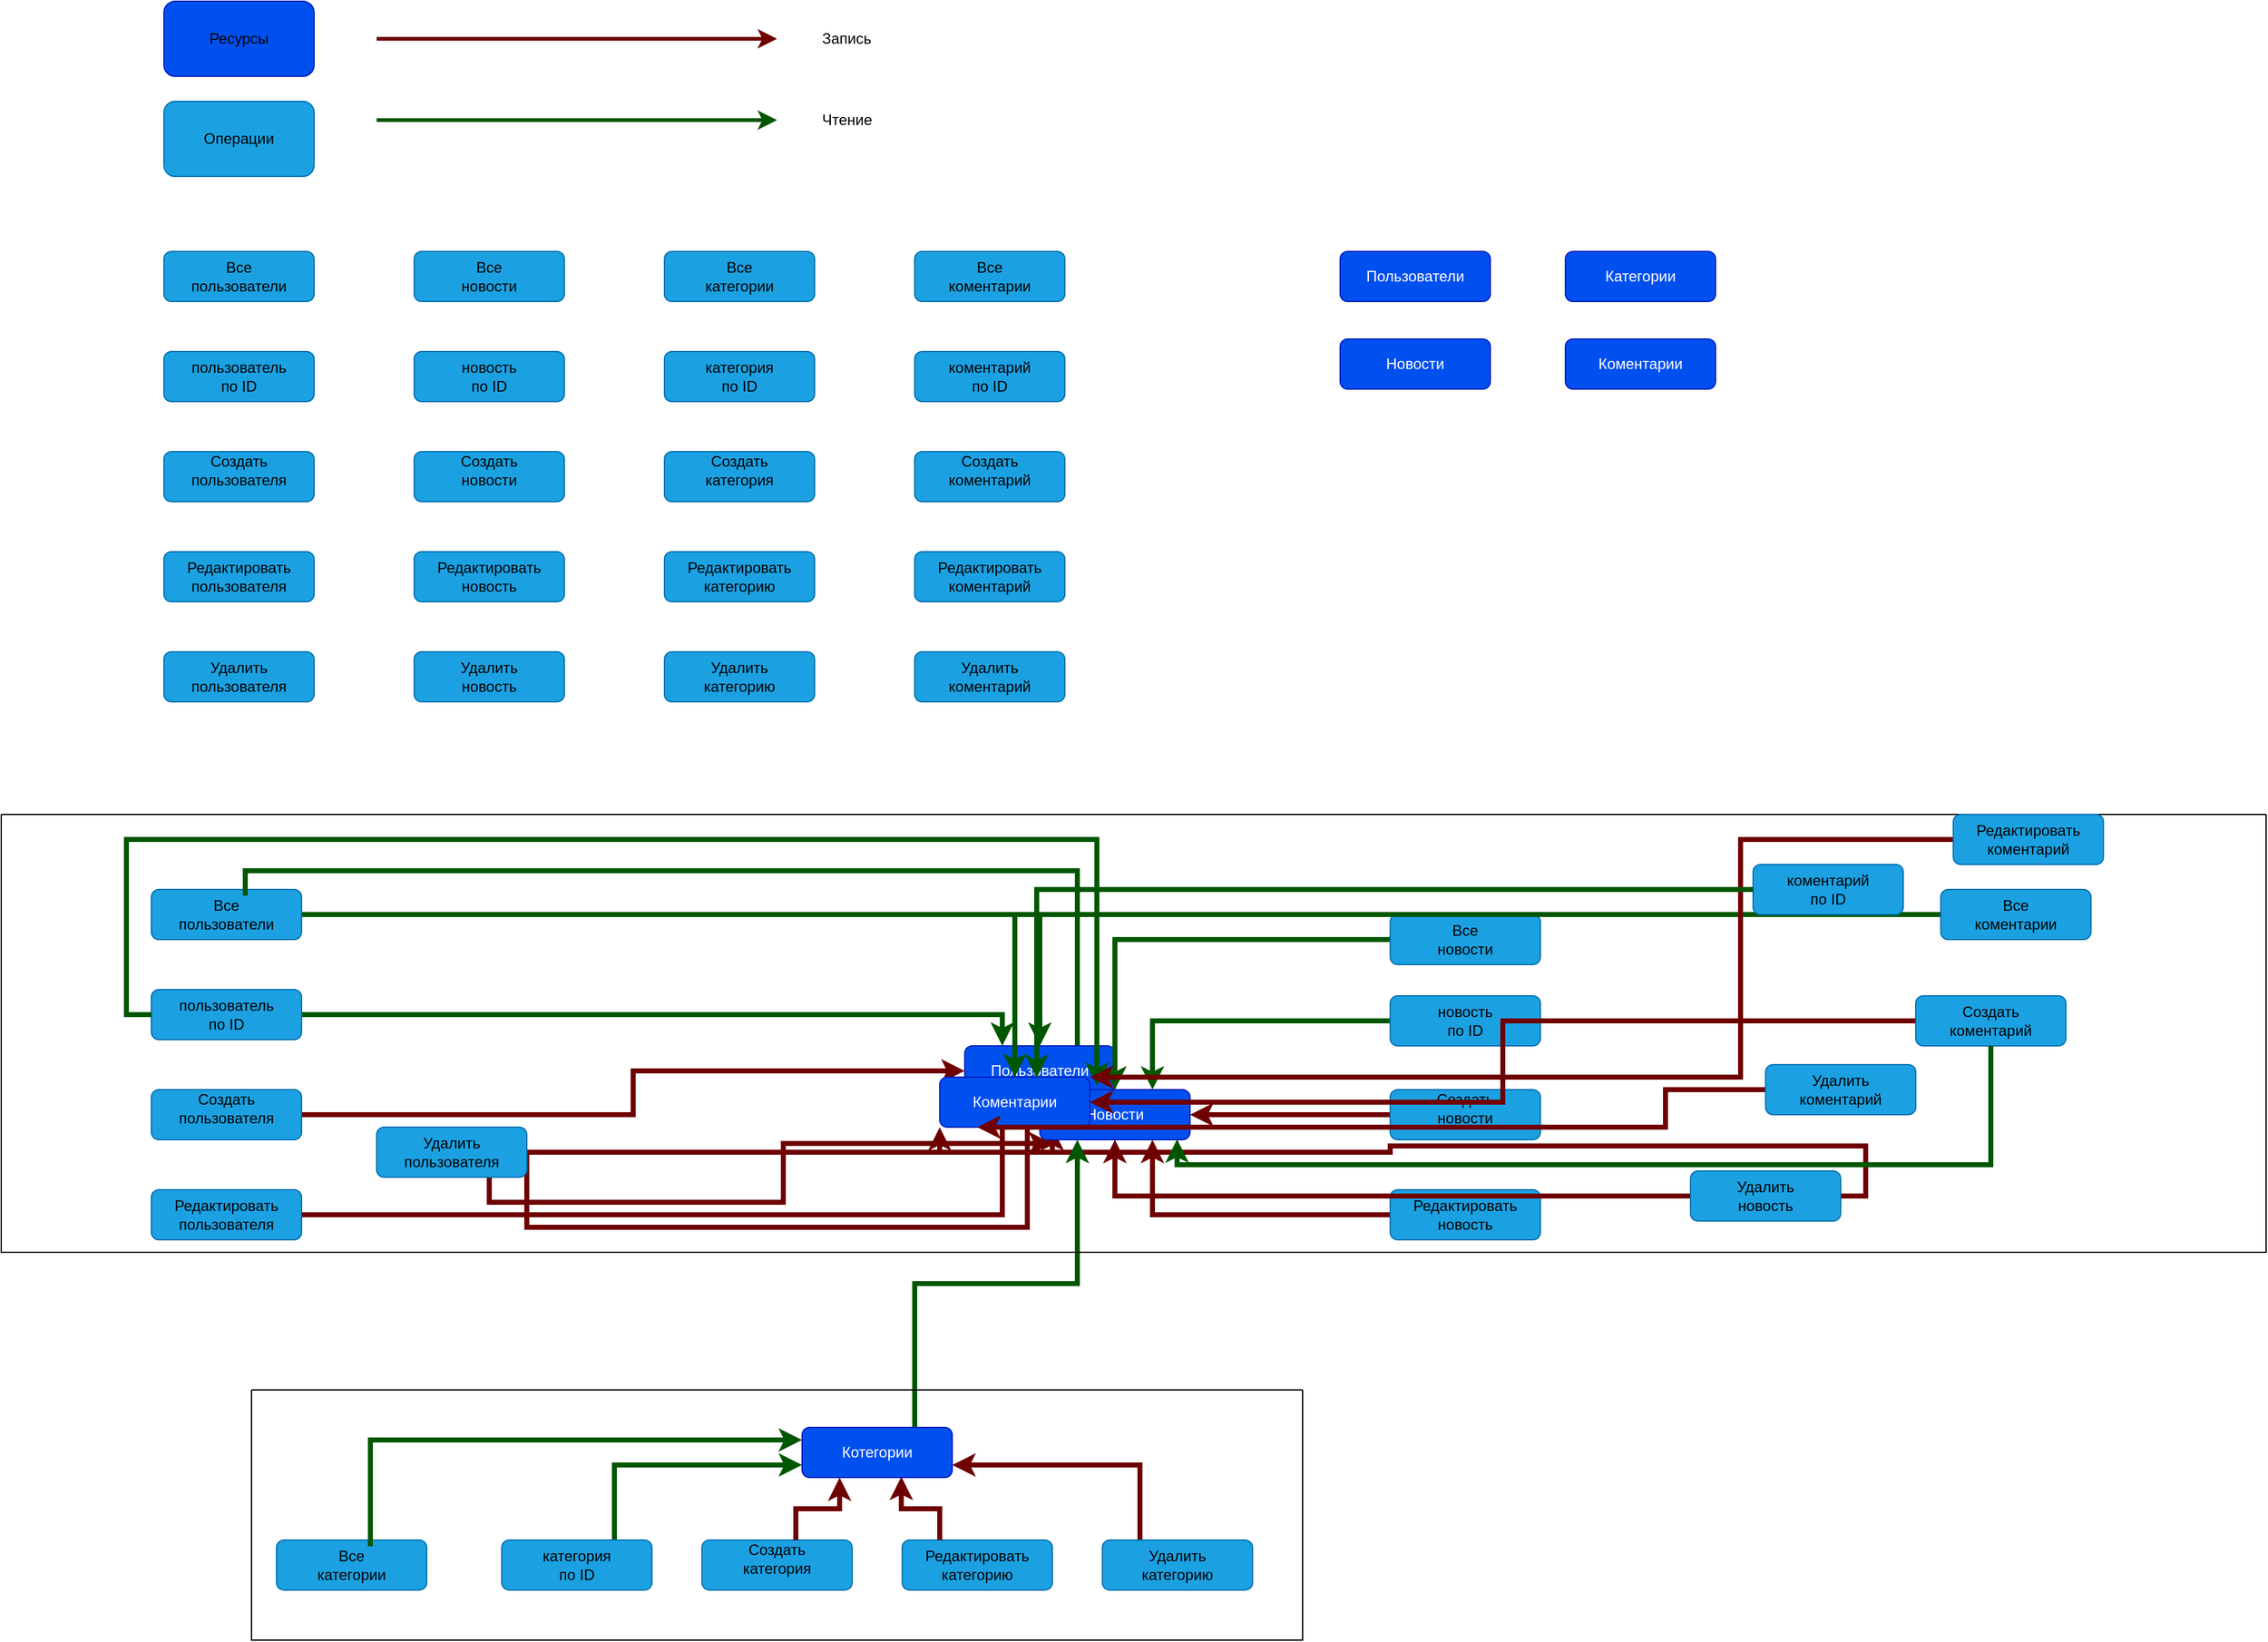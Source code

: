 <mxfile version="22.0.0" type="device">
  <diagram name="Страница — 1" id="uPNrMVqPlnHhjdriGqgw">
    <mxGraphModel dx="2072" dy="1212" grid="1" gridSize="10" guides="1" tooltips="1" connect="1" arrows="1" fold="1" page="1" pageScale="1" pageWidth="3300" pageHeight="4681" math="0" shadow="0">
      <root>
        <mxCell id="0" />
        <mxCell id="1" parent="0" />
        <mxCell id="NSDZ5MAMviO7lkKF7wg9-1" value="" style="rounded=1;whiteSpace=wrap;html=1;fillColor=#1ba1e2;fontColor=#ffffff;strokeColor=#006EAF;" vertex="1" parent="1">
          <mxGeometry x="170" y="90" width="120" height="60" as="geometry" />
        </mxCell>
        <mxCell id="NSDZ5MAMviO7lkKF7wg9-2" value="Операции" style="text;html=1;strokeColor=none;fillColor=none;align=center;verticalAlign=middle;whiteSpace=wrap;rounded=0;" vertex="1" parent="1">
          <mxGeometry x="200" y="105" width="60" height="30" as="geometry" />
        </mxCell>
        <mxCell id="NSDZ5MAMviO7lkKF7wg9-3" value="" style="rounded=1;whiteSpace=wrap;html=1;fillColor=#1ba1e2;fontColor=#ffffff;strokeColor=#006EAF;" vertex="1" parent="1">
          <mxGeometry x="170" y="210" width="120" height="40" as="geometry" />
        </mxCell>
        <mxCell id="NSDZ5MAMviO7lkKF7wg9-4" value="Все пользователи" style="text;html=1;strokeColor=none;fillColor=none;align=center;verticalAlign=middle;whiteSpace=wrap;rounded=0;" vertex="1" parent="1">
          <mxGeometry x="200" y="215" width="60" height="30" as="geometry" />
        </mxCell>
        <mxCell id="NSDZ5MAMviO7lkKF7wg9-5" value="" style="rounded=1;whiteSpace=wrap;html=1;fillColor=#1ba1e2;fontColor=#ffffff;strokeColor=#006EAF;" vertex="1" parent="1">
          <mxGeometry x="170" y="290" width="120" height="40" as="geometry" />
        </mxCell>
        <mxCell id="NSDZ5MAMviO7lkKF7wg9-6" value="пользователь по ID" style="text;html=1;strokeColor=none;fillColor=none;align=center;verticalAlign=middle;whiteSpace=wrap;rounded=0;" vertex="1" parent="1">
          <mxGeometry x="200" y="295" width="60" height="30" as="geometry" />
        </mxCell>
        <mxCell id="NSDZ5MAMviO7lkKF7wg9-7" value="" style="rounded=1;whiteSpace=wrap;html=1;fillColor=#1ba1e2;fontColor=#ffffff;strokeColor=#006EAF;" vertex="1" parent="1">
          <mxGeometry x="170" y="370" width="120" height="40" as="geometry" />
        </mxCell>
        <mxCell id="NSDZ5MAMviO7lkKF7wg9-8" value="Создать пользователя" style="text;html=1;strokeColor=none;fillColor=none;align=center;verticalAlign=middle;whiteSpace=wrap;rounded=0;" vertex="1" parent="1">
          <mxGeometry x="200" y="370" width="60" height="30" as="geometry" />
        </mxCell>
        <mxCell id="NSDZ5MAMviO7lkKF7wg9-9" value="" style="rounded=1;whiteSpace=wrap;html=1;fillColor=#1ba1e2;fontColor=#ffffff;strokeColor=#006EAF;" vertex="1" parent="1">
          <mxGeometry x="170" y="450" width="120" height="40" as="geometry" />
        </mxCell>
        <mxCell id="NSDZ5MAMviO7lkKF7wg9-10" value="Редактировать пользователя" style="text;html=1;strokeColor=none;fillColor=none;align=center;verticalAlign=middle;whiteSpace=wrap;rounded=0;" vertex="1" parent="1">
          <mxGeometry x="200" y="455" width="60" height="30" as="geometry" />
        </mxCell>
        <mxCell id="NSDZ5MAMviO7lkKF7wg9-11" value="" style="rounded=1;whiteSpace=wrap;html=1;fillColor=#1ba1e2;fontColor=#ffffff;strokeColor=#006EAF;" vertex="1" parent="1">
          <mxGeometry x="170" y="530" width="120" height="40" as="geometry" />
        </mxCell>
        <mxCell id="NSDZ5MAMviO7lkKF7wg9-12" value="Удалить пользователя" style="text;html=1;strokeColor=none;fillColor=none;align=center;verticalAlign=middle;whiteSpace=wrap;rounded=0;" vertex="1" parent="1">
          <mxGeometry x="200" y="535" width="60" height="30" as="geometry" />
        </mxCell>
        <mxCell id="NSDZ5MAMviO7lkKF7wg9-13" value="" style="rounded=1;whiteSpace=wrap;html=1;fillColor=#1ba1e2;fontColor=#ffffff;strokeColor=#006EAF;" vertex="1" parent="1">
          <mxGeometry x="370" y="210" width="120" height="40" as="geometry" />
        </mxCell>
        <mxCell id="NSDZ5MAMviO7lkKF7wg9-14" value="Все новости" style="text;html=1;strokeColor=none;fillColor=none;align=center;verticalAlign=middle;whiteSpace=wrap;rounded=0;" vertex="1" parent="1">
          <mxGeometry x="400" y="215" width="60" height="30" as="geometry" />
        </mxCell>
        <mxCell id="NSDZ5MAMviO7lkKF7wg9-15" value="" style="rounded=1;whiteSpace=wrap;html=1;fillColor=#1ba1e2;fontColor=#ffffff;strokeColor=#006EAF;" vertex="1" parent="1">
          <mxGeometry x="370" y="290" width="120" height="40" as="geometry" />
        </mxCell>
        <mxCell id="NSDZ5MAMviO7lkKF7wg9-16" value="новость по ID" style="text;html=1;strokeColor=none;fillColor=none;align=center;verticalAlign=middle;whiteSpace=wrap;rounded=0;" vertex="1" parent="1">
          <mxGeometry x="400" y="295" width="60" height="30" as="geometry" />
        </mxCell>
        <mxCell id="NSDZ5MAMviO7lkKF7wg9-17" value="" style="rounded=1;whiteSpace=wrap;html=1;fillColor=#1ba1e2;fontColor=#ffffff;strokeColor=#006EAF;" vertex="1" parent="1">
          <mxGeometry x="370" y="370" width="120" height="40" as="geometry" />
        </mxCell>
        <mxCell id="NSDZ5MAMviO7lkKF7wg9-18" value="Создать новости" style="text;html=1;strokeColor=none;fillColor=none;align=center;verticalAlign=middle;whiteSpace=wrap;rounded=0;" vertex="1" parent="1">
          <mxGeometry x="400" y="370" width="60" height="30" as="geometry" />
        </mxCell>
        <mxCell id="NSDZ5MAMviO7lkKF7wg9-19" value="" style="rounded=1;whiteSpace=wrap;html=1;fillColor=#1ba1e2;fontColor=#ffffff;strokeColor=#006EAF;" vertex="1" parent="1">
          <mxGeometry x="370" y="450" width="120" height="40" as="geometry" />
        </mxCell>
        <mxCell id="NSDZ5MAMviO7lkKF7wg9-20" value="Редактировать новость" style="text;html=1;strokeColor=none;fillColor=none;align=center;verticalAlign=middle;whiteSpace=wrap;rounded=0;" vertex="1" parent="1">
          <mxGeometry x="400" y="455" width="60" height="30" as="geometry" />
        </mxCell>
        <mxCell id="NSDZ5MAMviO7lkKF7wg9-21" value="" style="rounded=1;whiteSpace=wrap;html=1;fillColor=#1ba1e2;fontColor=#ffffff;strokeColor=#006EAF;" vertex="1" parent="1">
          <mxGeometry x="370" y="530" width="120" height="40" as="geometry" />
        </mxCell>
        <mxCell id="NSDZ5MAMviO7lkKF7wg9-22" value="Удалить новость" style="text;html=1;strokeColor=none;fillColor=none;align=center;verticalAlign=middle;whiteSpace=wrap;rounded=0;" vertex="1" parent="1">
          <mxGeometry x="400" y="535" width="60" height="30" as="geometry" />
        </mxCell>
        <mxCell id="NSDZ5MAMviO7lkKF7wg9-23" value="" style="rounded=1;whiteSpace=wrap;html=1;fillColor=#1ba1e2;fontColor=#ffffff;strokeColor=#006EAF;" vertex="1" parent="1">
          <mxGeometry x="570" y="210" width="120" height="40" as="geometry" />
        </mxCell>
        <mxCell id="NSDZ5MAMviO7lkKF7wg9-24" value="Все категории" style="text;html=1;strokeColor=none;fillColor=none;align=center;verticalAlign=middle;whiteSpace=wrap;rounded=0;" vertex="1" parent="1">
          <mxGeometry x="600" y="215" width="60" height="30" as="geometry" />
        </mxCell>
        <mxCell id="NSDZ5MAMviO7lkKF7wg9-25" value="" style="rounded=1;whiteSpace=wrap;html=1;fillColor=#1ba1e2;fontColor=#ffffff;strokeColor=#006EAF;" vertex="1" parent="1">
          <mxGeometry x="570" y="290" width="120" height="40" as="geometry" />
        </mxCell>
        <mxCell id="NSDZ5MAMviO7lkKF7wg9-26" value="категория по ID" style="text;html=1;strokeColor=none;fillColor=none;align=center;verticalAlign=middle;whiteSpace=wrap;rounded=0;" vertex="1" parent="1">
          <mxGeometry x="600" y="295" width="60" height="30" as="geometry" />
        </mxCell>
        <mxCell id="NSDZ5MAMviO7lkKF7wg9-27" value="" style="rounded=1;whiteSpace=wrap;html=1;fillColor=#1ba1e2;fontColor=#ffffff;strokeColor=#006EAF;" vertex="1" parent="1">
          <mxGeometry x="570" y="370" width="120" height="40" as="geometry" />
        </mxCell>
        <mxCell id="NSDZ5MAMviO7lkKF7wg9-28" value="Создать категория" style="text;html=1;strokeColor=none;fillColor=none;align=center;verticalAlign=middle;whiteSpace=wrap;rounded=0;" vertex="1" parent="1">
          <mxGeometry x="600" y="370" width="60" height="30" as="geometry" />
        </mxCell>
        <mxCell id="NSDZ5MAMviO7lkKF7wg9-29" value="" style="rounded=1;whiteSpace=wrap;html=1;fillColor=#1ba1e2;fontColor=#ffffff;strokeColor=#006EAF;" vertex="1" parent="1">
          <mxGeometry x="570" y="450" width="120" height="40" as="geometry" />
        </mxCell>
        <mxCell id="NSDZ5MAMviO7lkKF7wg9-30" value="Редактировать категорию" style="text;html=1;strokeColor=none;fillColor=none;align=center;verticalAlign=middle;whiteSpace=wrap;rounded=0;" vertex="1" parent="1">
          <mxGeometry x="600" y="455" width="60" height="30" as="geometry" />
        </mxCell>
        <mxCell id="NSDZ5MAMviO7lkKF7wg9-31" value="" style="rounded=1;whiteSpace=wrap;html=1;fillColor=#1ba1e2;fontColor=#ffffff;strokeColor=#006EAF;" vertex="1" parent="1">
          <mxGeometry x="570" y="530" width="120" height="40" as="geometry" />
        </mxCell>
        <mxCell id="NSDZ5MAMviO7lkKF7wg9-32" value="Удалить категорию" style="text;html=1;strokeColor=none;fillColor=none;align=center;verticalAlign=middle;whiteSpace=wrap;rounded=0;" vertex="1" parent="1">
          <mxGeometry x="600" y="535" width="60" height="30" as="geometry" />
        </mxCell>
        <mxCell id="NSDZ5MAMviO7lkKF7wg9-33" value="" style="rounded=1;whiteSpace=wrap;html=1;fillColor=#1ba1e2;fontColor=#ffffff;strokeColor=#006EAF;" vertex="1" parent="1">
          <mxGeometry x="770" y="210" width="120" height="40" as="geometry" />
        </mxCell>
        <mxCell id="NSDZ5MAMviO7lkKF7wg9-34" value="Все коментарии" style="text;html=1;strokeColor=none;fillColor=none;align=center;verticalAlign=middle;whiteSpace=wrap;rounded=0;" vertex="1" parent="1">
          <mxGeometry x="800" y="215" width="60" height="30" as="geometry" />
        </mxCell>
        <mxCell id="NSDZ5MAMviO7lkKF7wg9-35" value="" style="rounded=1;whiteSpace=wrap;html=1;fillColor=#1ba1e2;fontColor=#ffffff;strokeColor=#006EAF;" vertex="1" parent="1">
          <mxGeometry x="770" y="290" width="120" height="40" as="geometry" />
        </mxCell>
        <mxCell id="NSDZ5MAMviO7lkKF7wg9-36" value="коментарий по ID" style="text;html=1;strokeColor=none;fillColor=none;align=center;verticalAlign=middle;whiteSpace=wrap;rounded=0;" vertex="1" parent="1">
          <mxGeometry x="800" y="295" width="60" height="30" as="geometry" />
        </mxCell>
        <mxCell id="NSDZ5MAMviO7lkKF7wg9-37" value="" style="rounded=1;whiteSpace=wrap;html=1;fillColor=#1ba1e2;fontColor=#ffffff;strokeColor=#006EAF;" vertex="1" parent="1">
          <mxGeometry x="770" y="370" width="120" height="40" as="geometry" />
        </mxCell>
        <mxCell id="NSDZ5MAMviO7lkKF7wg9-38" value="Создать коментарий" style="text;html=1;strokeColor=none;fillColor=none;align=center;verticalAlign=middle;whiteSpace=wrap;rounded=0;" vertex="1" parent="1">
          <mxGeometry x="800" y="370" width="60" height="30" as="geometry" />
        </mxCell>
        <mxCell id="NSDZ5MAMviO7lkKF7wg9-39" value="" style="rounded=1;whiteSpace=wrap;html=1;fillColor=#1ba1e2;fontColor=#ffffff;strokeColor=#006EAF;" vertex="1" parent="1">
          <mxGeometry x="770" y="450" width="120" height="40" as="geometry" />
        </mxCell>
        <mxCell id="NSDZ5MAMviO7lkKF7wg9-40" value="Редактировать коментарий" style="text;html=1;strokeColor=none;fillColor=none;align=center;verticalAlign=middle;whiteSpace=wrap;rounded=0;" vertex="1" parent="1">
          <mxGeometry x="800" y="455" width="60" height="30" as="geometry" />
        </mxCell>
        <mxCell id="NSDZ5MAMviO7lkKF7wg9-41" value="" style="rounded=1;whiteSpace=wrap;html=1;fillColor=#1ba1e2;fontColor=#ffffff;strokeColor=#006EAF;" vertex="1" parent="1">
          <mxGeometry x="770" y="530" width="120" height="40" as="geometry" />
        </mxCell>
        <mxCell id="NSDZ5MAMviO7lkKF7wg9-42" value="Удалить коментарий" style="text;html=1;strokeColor=none;fillColor=none;align=center;verticalAlign=middle;whiteSpace=wrap;rounded=0;" vertex="1" parent="1">
          <mxGeometry x="800" y="535" width="60" height="30" as="geometry" />
        </mxCell>
        <mxCell id="NSDZ5MAMviO7lkKF7wg9-43" value="" style="rounded=1;whiteSpace=wrap;html=1;fillColor=#0050ef;fontColor=#ffffff;strokeColor=#001DBC;" vertex="1" parent="1">
          <mxGeometry x="170" y="10" width="120" height="60" as="geometry" />
        </mxCell>
        <mxCell id="NSDZ5MAMviO7lkKF7wg9-44" value="Ресурсы" style="text;html=1;strokeColor=none;fillColor=none;align=center;verticalAlign=middle;whiteSpace=wrap;rounded=0;" vertex="1" parent="1">
          <mxGeometry x="200" y="25" width="60" height="30" as="geometry" />
        </mxCell>
        <mxCell id="NSDZ5MAMviO7lkKF7wg9-45" value="" style="endArrow=classic;html=1;rounded=0;fillColor=#a20025;strokeColor=#6F0000;strokeWidth=3;" edge="1" parent="1">
          <mxGeometry width="50" height="50" relative="1" as="geometry">
            <mxPoint x="340" y="40" as="sourcePoint" />
            <mxPoint x="660" y="40" as="targetPoint" />
          </mxGeometry>
        </mxCell>
        <mxCell id="NSDZ5MAMviO7lkKF7wg9-46" value="" style="endArrow=classic;html=1;rounded=0;fillColor=#008a00;strokeColor=#005700;strokeWidth=3;" edge="1" parent="1">
          <mxGeometry width="50" height="50" relative="1" as="geometry">
            <mxPoint x="340" y="105" as="sourcePoint" />
            <mxPoint x="660" y="105" as="targetPoint" />
          </mxGeometry>
        </mxCell>
        <mxCell id="NSDZ5MAMviO7lkKF7wg9-47" value="Запись" style="text;strokeColor=none;fillColor=none;align=left;verticalAlign=middle;spacingLeft=4;spacingRight=4;overflow=hidden;points=[[0,0.5],[1,0.5]];portConstraint=eastwest;rotatable=0;whiteSpace=wrap;html=1;" vertex="1" parent="1">
          <mxGeometry x="690" y="25" width="80" height="30" as="geometry" />
        </mxCell>
        <mxCell id="NSDZ5MAMviO7lkKF7wg9-48" value="Чтение" style="text;strokeColor=none;fillColor=none;align=left;verticalAlign=middle;spacingLeft=4;spacingRight=4;overflow=hidden;points=[[0,0.5],[1,0.5]];portConstraint=eastwest;rotatable=0;whiteSpace=wrap;html=1;" vertex="1" parent="1">
          <mxGeometry x="690" y="90" width="80" height="30" as="geometry" />
        </mxCell>
        <mxCell id="NSDZ5MAMviO7lkKF7wg9-70" style="edgeStyle=orthogonalEdgeStyle;rounded=0;orthogonalLoop=1;jettySize=auto;html=1;exitX=1;exitY=0.5;exitDx=0;exitDy=0;entryX=0.5;entryY=0;entryDx=0;entryDy=0;fillColor=#008a00;strokeColor=#005700;strokeWidth=4;" edge="1" parent="1" source="NSDZ5MAMviO7lkKF7wg9-49" target="NSDZ5MAMviO7lkKF7wg9-68">
          <mxGeometry relative="1" as="geometry" />
        </mxCell>
        <mxCell id="NSDZ5MAMviO7lkKF7wg9-49" value="" style="rounded=1;whiteSpace=wrap;html=1;fillColor=#1ba1e2;fontColor=#ffffff;strokeColor=#006EAF;" vertex="1" parent="1">
          <mxGeometry x="160" y="720" width="120" height="40" as="geometry" />
        </mxCell>
        <mxCell id="NSDZ5MAMviO7lkKF7wg9-94" style="edgeStyle=orthogonalEdgeStyle;rounded=0;orthogonalLoop=1;jettySize=auto;html=1;exitX=0.75;exitY=0;exitDx=0;exitDy=0;entryX=0.25;entryY=0;entryDx=0;entryDy=0;fillColor=#008a00;strokeColor=#005700;strokeWidth=4;" edge="1" parent="1" source="NSDZ5MAMviO7lkKF7wg9-50" target="NSDZ5MAMviO7lkKF7wg9-85">
          <mxGeometry relative="1" as="geometry" />
        </mxCell>
        <mxCell id="NSDZ5MAMviO7lkKF7wg9-50" value="Все пользователи" style="text;html=1;strokeColor=none;fillColor=none;align=center;verticalAlign=middle;whiteSpace=wrap;rounded=0;" vertex="1" parent="1">
          <mxGeometry x="190" y="725" width="60" height="30" as="geometry" />
        </mxCell>
        <mxCell id="NSDZ5MAMviO7lkKF7wg9-71" style="edgeStyle=orthogonalEdgeStyle;rounded=0;orthogonalLoop=1;jettySize=auto;html=1;exitX=1;exitY=0.5;exitDx=0;exitDy=0;entryX=0.25;entryY=0;entryDx=0;entryDy=0;fillColor=#008a00;strokeColor=#005700;strokeWidth=4;" edge="1" parent="1" source="NSDZ5MAMviO7lkKF7wg9-51" target="NSDZ5MAMviO7lkKF7wg9-68">
          <mxGeometry relative="1" as="geometry" />
        </mxCell>
        <mxCell id="NSDZ5MAMviO7lkKF7wg9-51" value="" style="rounded=1;whiteSpace=wrap;html=1;fillColor=#1ba1e2;fontColor=#ffffff;strokeColor=#006EAF;" vertex="1" parent="1">
          <mxGeometry x="160" y="800" width="120" height="40" as="geometry" />
        </mxCell>
        <mxCell id="NSDZ5MAMviO7lkKF7wg9-52" value="пользователь по ID" style="text;html=1;strokeColor=none;fillColor=none;align=center;verticalAlign=middle;whiteSpace=wrap;rounded=0;" vertex="1" parent="1">
          <mxGeometry x="190" y="805" width="60" height="30" as="geometry" />
        </mxCell>
        <mxCell id="NSDZ5MAMviO7lkKF7wg9-72" style="edgeStyle=orthogonalEdgeStyle;rounded=0;orthogonalLoop=1;jettySize=auto;html=1;exitX=1;exitY=0.5;exitDx=0;exitDy=0;entryX=0;entryY=0.5;entryDx=0;entryDy=0;fillColor=#a20025;strokeColor=#6F0000;strokeWidth=4;" edge="1" parent="1" source="NSDZ5MAMviO7lkKF7wg9-53" target="NSDZ5MAMviO7lkKF7wg9-68">
          <mxGeometry relative="1" as="geometry" />
        </mxCell>
        <mxCell id="NSDZ5MAMviO7lkKF7wg9-53" value="" style="rounded=1;whiteSpace=wrap;html=1;fillColor=#1ba1e2;fontColor=#ffffff;strokeColor=#006EAF;" vertex="1" parent="1">
          <mxGeometry x="160" y="880" width="120" height="40" as="geometry" />
        </mxCell>
        <mxCell id="NSDZ5MAMviO7lkKF7wg9-54" value="Создать пользователя" style="text;html=1;strokeColor=none;fillColor=none;align=center;verticalAlign=middle;whiteSpace=wrap;rounded=0;" vertex="1" parent="1">
          <mxGeometry x="190" y="880" width="60" height="30" as="geometry" />
        </mxCell>
        <mxCell id="NSDZ5MAMviO7lkKF7wg9-73" style="edgeStyle=orthogonalEdgeStyle;rounded=0;orthogonalLoop=1;jettySize=auto;html=1;exitX=1;exitY=0.5;exitDx=0;exitDy=0;entryX=0.25;entryY=1;entryDx=0;entryDy=0;fillColor=#a20025;strokeColor=#6F0000;strokeWidth=4;" edge="1" parent="1" source="NSDZ5MAMviO7lkKF7wg9-55" target="NSDZ5MAMviO7lkKF7wg9-68">
          <mxGeometry relative="1" as="geometry" />
        </mxCell>
        <mxCell id="NSDZ5MAMviO7lkKF7wg9-55" value="" style="rounded=1;whiteSpace=wrap;html=1;fillColor=#1ba1e2;fontColor=#ffffff;strokeColor=#006EAF;" vertex="1" parent="1">
          <mxGeometry x="160" y="960" width="120" height="40" as="geometry" />
        </mxCell>
        <mxCell id="NSDZ5MAMviO7lkKF7wg9-56" value="Редактировать пользователя" style="text;html=1;strokeColor=none;fillColor=none;align=center;verticalAlign=middle;whiteSpace=wrap;rounded=0;" vertex="1" parent="1">
          <mxGeometry x="190" y="965" width="60" height="30" as="geometry" />
        </mxCell>
        <mxCell id="NSDZ5MAMviO7lkKF7wg9-95" style="edgeStyle=orthogonalEdgeStyle;rounded=0;orthogonalLoop=1;jettySize=auto;html=1;exitX=0.75;exitY=1;exitDx=0;exitDy=0;entryX=0.082;entryY=1.075;entryDx=0;entryDy=0;fillColor=#a20025;strokeColor=#6F0000;strokeWidth=4;entryPerimeter=0;" edge="1" parent="1" source="NSDZ5MAMviO7lkKF7wg9-57" target="NSDZ5MAMviO7lkKF7wg9-85">
          <mxGeometry relative="1" as="geometry" />
        </mxCell>
        <mxCell id="NSDZ5MAMviO7lkKF7wg9-132" style="edgeStyle=orthogonalEdgeStyle;rounded=0;orthogonalLoop=1;jettySize=auto;html=1;exitX=0.25;exitY=1;exitDx=0;exitDy=0;entryX=0.75;entryY=1;entryDx=0;entryDy=0;fillColor=#a20025;strokeColor=#6F0000;strokeWidth=4;" edge="1" parent="1" source="NSDZ5MAMviO7lkKF7wg9-58" target="NSDZ5MAMviO7lkKF7wg9-114">
          <mxGeometry relative="1" as="geometry">
            <Array as="points">
              <mxPoint x="385" y="930" />
              <mxPoint x="880" y="930" />
            </Array>
          </mxGeometry>
        </mxCell>
        <mxCell id="NSDZ5MAMviO7lkKF7wg9-59" value="" style="rounded=1;whiteSpace=wrap;html=1;fillColor=#0050ef;fontColor=#ffffff;strokeColor=#001DBC;" vertex="1" parent="1">
          <mxGeometry x="1110" y="210" width="120" height="40" as="geometry" />
        </mxCell>
        <mxCell id="NSDZ5MAMviO7lkKF7wg9-60" value="Пользователи" style="text;html=1;strokeColor=none;fillColor=#0050ef;align=center;verticalAlign=middle;whiteSpace=wrap;rounded=0;fontColor=#ffffff;" vertex="1" parent="1">
          <mxGeometry x="1140" y="215" width="60" height="30" as="geometry" />
        </mxCell>
        <mxCell id="NSDZ5MAMviO7lkKF7wg9-61" value="" style="rounded=1;whiteSpace=wrap;html=1;fillColor=#0050ef;fontColor=#ffffff;strokeColor=#001DBC;" vertex="1" parent="1">
          <mxGeometry x="1110" y="280" width="120" height="40" as="geometry" />
        </mxCell>
        <mxCell id="NSDZ5MAMviO7lkKF7wg9-62" value="Новости" style="text;html=1;strokeColor=none;fillColor=#0050ef;align=center;verticalAlign=middle;whiteSpace=wrap;rounded=0;fontColor=#ffffff;" vertex="1" parent="1">
          <mxGeometry x="1140" y="285" width="60" height="30" as="geometry" />
        </mxCell>
        <mxCell id="NSDZ5MAMviO7lkKF7wg9-63" value="" style="rounded=1;whiteSpace=wrap;html=1;fillColor=#0050ef;fontColor=#ffffff;strokeColor=#001DBC;" vertex="1" parent="1">
          <mxGeometry x="1290" y="210" width="120" height="40" as="geometry" />
        </mxCell>
        <mxCell id="NSDZ5MAMviO7lkKF7wg9-64" value="Категории" style="text;html=1;strokeColor=none;fillColor=#0050ef;align=center;verticalAlign=middle;whiteSpace=wrap;rounded=0;fontColor=#ffffff;" vertex="1" parent="1">
          <mxGeometry x="1320" y="215" width="60" height="30" as="geometry" />
        </mxCell>
        <mxCell id="NSDZ5MAMviO7lkKF7wg9-65" value="" style="rounded=1;whiteSpace=wrap;html=1;fillColor=#0050ef;fontColor=#ffffff;strokeColor=#001DBC;" vertex="1" parent="1">
          <mxGeometry x="1290" y="280" width="120" height="40" as="geometry" />
        </mxCell>
        <mxCell id="NSDZ5MAMviO7lkKF7wg9-66" value="Коментарии" style="text;html=1;strokeColor=none;fillColor=#0050ef;align=center;verticalAlign=middle;whiteSpace=wrap;rounded=0;fontColor=#ffffff;" vertex="1" parent="1">
          <mxGeometry x="1320" y="285" width="60" height="30" as="geometry" />
        </mxCell>
        <mxCell id="NSDZ5MAMviO7lkKF7wg9-68" value="" style="rounded=1;whiteSpace=wrap;html=1;fillColor=#0050ef;fontColor=#ffffff;strokeColor=#001DBC;" vertex="1" parent="1">
          <mxGeometry x="810" y="845" width="120" height="40" as="geometry" />
        </mxCell>
        <mxCell id="NSDZ5MAMviO7lkKF7wg9-69" value="Пользователи" style="text;html=1;strokeColor=none;fillColor=#0050ef;align=center;verticalAlign=middle;whiteSpace=wrap;rounded=0;fontColor=#ffffff;" vertex="1" parent="1">
          <mxGeometry x="840" y="850" width="60" height="30" as="geometry" />
        </mxCell>
        <mxCell id="NSDZ5MAMviO7lkKF7wg9-74" style="edgeStyle=orthogonalEdgeStyle;rounded=0;orthogonalLoop=1;jettySize=auto;html=1;exitX=1;exitY=0.5;exitDx=0;exitDy=0;entryX=0.574;entryY=1.099;entryDx=0;entryDy=0;entryPerimeter=0;fillColor=#a20025;strokeColor=#6F0000;strokeWidth=4;" edge="1" parent="1" source="NSDZ5MAMviO7lkKF7wg9-57" target="NSDZ5MAMviO7lkKF7wg9-68">
          <mxGeometry relative="1" as="geometry">
            <Array as="points">
              <mxPoint x="460" y="990" />
              <mxPoint x="860" y="990" />
              <mxPoint x="860" y="889" />
            </Array>
          </mxGeometry>
        </mxCell>
        <mxCell id="NSDZ5MAMviO7lkKF7wg9-87" style="edgeStyle=orthogonalEdgeStyle;rounded=0;orthogonalLoop=1;jettySize=auto;html=1;exitX=0;exitY=0.5;exitDx=0;exitDy=0;entryX=0.5;entryY=0;entryDx=0;entryDy=0;fillColor=#008a00;strokeColor=#005700;strokeWidth=4;" edge="1" parent="1" source="NSDZ5MAMviO7lkKF7wg9-75" target="NSDZ5MAMviO7lkKF7wg9-85">
          <mxGeometry relative="1" as="geometry" />
        </mxCell>
        <mxCell id="NSDZ5MAMviO7lkKF7wg9-75" value="" style="rounded=1;whiteSpace=wrap;html=1;fillColor=#1ba1e2;fontColor=#ffffff;strokeColor=#006EAF;" vertex="1" parent="1">
          <mxGeometry x="1150" y="740" width="120" height="40" as="geometry" />
        </mxCell>
        <mxCell id="NSDZ5MAMviO7lkKF7wg9-76" value="Все новости" style="text;html=1;strokeColor=none;fillColor=none;align=center;verticalAlign=middle;whiteSpace=wrap;rounded=0;" vertex="1" parent="1">
          <mxGeometry x="1180" y="745" width="60" height="30" as="geometry" />
        </mxCell>
        <mxCell id="NSDZ5MAMviO7lkKF7wg9-88" style="edgeStyle=orthogonalEdgeStyle;rounded=0;orthogonalLoop=1;jettySize=auto;html=1;exitX=0;exitY=0.5;exitDx=0;exitDy=0;entryX=0.75;entryY=0;entryDx=0;entryDy=0;fillColor=#008a00;strokeColor=#005700;strokeWidth=4;" edge="1" parent="1" source="NSDZ5MAMviO7lkKF7wg9-77" target="NSDZ5MAMviO7lkKF7wg9-85">
          <mxGeometry relative="1" as="geometry" />
        </mxCell>
        <mxCell id="NSDZ5MAMviO7lkKF7wg9-77" value="" style="rounded=1;whiteSpace=wrap;html=1;fillColor=#1ba1e2;fontColor=#ffffff;strokeColor=#006EAF;" vertex="1" parent="1">
          <mxGeometry x="1150" y="805" width="120" height="40" as="geometry" />
        </mxCell>
        <mxCell id="NSDZ5MAMviO7lkKF7wg9-78" value="новость по ID" style="text;html=1;strokeColor=none;fillColor=none;align=center;verticalAlign=middle;whiteSpace=wrap;rounded=0;" vertex="1" parent="1">
          <mxGeometry x="1180" y="810" width="60" height="30" as="geometry" />
        </mxCell>
        <mxCell id="NSDZ5MAMviO7lkKF7wg9-89" style="edgeStyle=orthogonalEdgeStyle;rounded=0;orthogonalLoop=1;jettySize=auto;html=1;exitX=0;exitY=0.5;exitDx=0;exitDy=0;entryX=1;entryY=0.5;entryDx=0;entryDy=0;fillColor=#a20025;strokeColor=#6F0000;strokeWidth=4;" edge="1" parent="1" source="NSDZ5MAMviO7lkKF7wg9-79" target="NSDZ5MAMviO7lkKF7wg9-85">
          <mxGeometry relative="1" as="geometry" />
        </mxCell>
        <mxCell id="NSDZ5MAMviO7lkKF7wg9-79" value="" style="rounded=1;whiteSpace=wrap;html=1;fillColor=#1ba1e2;fontColor=#ffffff;strokeColor=#006EAF;" vertex="1" parent="1">
          <mxGeometry x="1150" y="880" width="120" height="40" as="geometry" />
        </mxCell>
        <mxCell id="NSDZ5MAMviO7lkKF7wg9-80" value="Создать новости" style="text;html=1;strokeColor=none;fillColor=none;align=center;verticalAlign=middle;whiteSpace=wrap;rounded=0;" vertex="1" parent="1">
          <mxGeometry x="1180" y="880" width="60" height="30" as="geometry" />
        </mxCell>
        <mxCell id="NSDZ5MAMviO7lkKF7wg9-90" style="edgeStyle=orthogonalEdgeStyle;rounded=0;orthogonalLoop=1;jettySize=auto;html=1;exitX=0;exitY=0.5;exitDx=0;exitDy=0;entryX=0.75;entryY=1;entryDx=0;entryDy=0;fillColor=#a20025;strokeColor=#6F0000;strokeWidth=4;" edge="1" parent="1" source="NSDZ5MAMviO7lkKF7wg9-81" target="NSDZ5MAMviO7lkKF7wg9-85">
          <mxGeometry relative="1" as="geometry" />
        </mxCell>
        <mxCell id="NSDZ5MAMviO7lkKF7wg9-81" value="" style="rounded=1;whiteSpace=wrap;html=1;fillColor=#1ba1e2;fontColor=#ffffff;strokeColor=#006EAF;" vertex="1" parent="1">
          <mxGeometry x="1150" y="960" width="120" height="40" as="geometry" />
        </mxCell>
        <mxCell id="NSDZ5MAMviO7lkKF7wg9-82" value="Редактировать новость" style="text;html=1;strokeColor=none;fillColor=none;align=center;verticalAlign=middle;whiteSpace=wrap;rounded=0;" vertex="1" parent="1">
          <mxGeometry x="1180" y="965" width="60" height="30" as="geometry" />
        </mxCell>
        <mxCell id="NSDZ5MAMviO7lkKF7wg9-91" style="edgeStyle=orthogonalEdgeStyle;rounded=0;orthogonalLoop=1;jettySize=auto;html=1;exitX=0;exitY=0.5;exitDx=0;exitDy=0;entryX=0.5;entryY=1;entryDx=0;entryDy=0;fillColor=#a20025;strokeColor=#6F0000;strokeWidth=4;" edge="1" parent="1" source="NSDZ5MAMviO7lkKF7wg9-83" target="NSDZ5MAMviO7lkKF7wg9-85">
          <mxGeometry relative="1" as="geometry" />
        </mxCell>
        <mxCell id="NSDZ5MAMviO7lkKF7wg9-144" style="edgeStyle=orthogonalEdgeStyle;rounded=0;orthogonalLoop=1;jettySize=auto;html=1;exitX=1;exitY=0.5;exitDx=0;exitDy=0;entryX=0;entryY=1;entryDx=0;entryDy=0;fillColor=#a20025;strokeColor=#6F0000;strokeWidth=4;" edge="1" parent="1" source="NSDZ5MAMviO7lkKF7wg9-83" target="NSDZ5MAMviO7lkKF7wg9-114">
          <mxGeometry relative="1" as="geometry" />
        </mxCell>
        <mxCell id="NSDZ5MAMviO7lkKF7wg9-85" value="" style="rounded=1;whiteSpace=wrap;html=1;fillColor=#0050ef;fontColor=#ffffff;strokeColor=#001DBC;" vertex="1" parent="1">
          <mxGeometry x="870" y="880" width="120" height="40" as="geometry" />
        </mxCell>
        <mxCell id="NSDZ5MAMviO7lkKF7wg9-86" value="Новости" style="text;html=1;strokeColor=none;fillColor=#0050ef;align=center;verticalAlign=middle;whiteSpace=wrap;rounded=0;fontColor=#ffffff;" vertex="1" parent="1">
          <mxGeometry x="900" y="885" width="60" height="30" as="geometry" />
        </mxCell>
        <mxCell id="NSDZ5MAMviO7lkKF7wg9-93" style="edgeStyle=orthogonalEdgeStyle;rounded=0;orthogonalLoop=1;jettySize=auto;html=1;exitX=0;exitY=0.5;exitDx=0;exitDy=0;entryX=0.38;entryY=-0.078;entryDx=0;entryDy=0;entryPerimeter=0;fillColor=#008a00;strokeColor=#005700;strokeWidth=4;" edge="1" parent="1" source="NSDZ5MAMviO7lkKF7wg9-51" target="NSDZ5MAMviO7lkKF7wg9-85">
          <mxGeometry relative="1" as="geometry">
            <Array as="points">
              <mxPoint x="140" y="820" />
              <mxPoint x="140" y="680" />
              <mxPoint x="916" y="680" />
            </Array>
          </mxGeometry>
        </mxCell>
        <mxCell id="NSDZ5MAMviO7lkKF7wg9-96" value="" style="rounded=1;whiteSpace=wrap;html=1;fillColor=#1ba1e2;fontColor=#ffffff;strokeColor=#006EAF;" vertex="1" parent="1">
          <mxGeometry x="260" y="1240" width="120" height="40" as="geometry" />
        </mxCell>
        <mxCell id="NSDZ5MAMviO7lkKF7wg9-108" style="edgeStyle=orthogonalEdgeStyle;rounded=0;orthogonalLoop=1;jettySize=auto;html=1;exitX=0.75;exitY=0;exitDx=0;exitDy=0;entryX=0;entryY=0.25;entryDx=0;entryDy=0;fillColor=#008a00;strokeColor=#005700;strokeWidth=4;" edge="1" parent="1" source="NSDZ5MAMviO7lkKF7wg9-97" target="NSDZ5MAMviO7lkKF7wg9-106">
          <mxGeometry relative="1" as="geometry" />
        </mxCell>
        <mxCell id="NSDZ5MAMviO7lkKF7wg9-97" value="Все категории" style="text;html=1;strokeColor=none;fillColor=none;align=center;verticalAlign=middle;whiteSpace=wrap;rounded=0;" vertex="1" parent="1">
          <mxGeometry x="290" y="1245" width="60" height="30" as="geometry" />
        </mxCell>
        <mxCell id="NSDZ5MAMviO7lkKF7wg9-109" style="edgeStyle=orthogonalEdgeStyle;rounded=0;orthogonalLoop=1;jettySize=auto;html=1;exitX=0.75;exitY=0;exitDx=0;exitDy=0;entryX=0;entryY=0.75;entryDx=0;entryDy=0;fillColor=#008a00;strokeColor=#005700;strokeWidth=4;" edge="1" parent="1" source="NSDZ5MAMviO7lkKF7wg9-98" target="NSDZ5MAMviO7lkKF7wg9-106">
          <mxGeometry relative="1" as="geometry" />
        </mxCell>
        <mxCell id="NSDZ5MAMviO7lkKF7wg9-98" value="" style="rounded=1;whiteSpace=wrap;html=1;fillColor=#1ba1e2;fontColor=#ffffff;strokeColor=#006EAF;" vertex="1" parent="1">
          <mxGeometry x="440" y="1240" width="120" height="40" as="geometry" />
        </mxCell>
        <mxCell id="NSDZ5MAMviO7lkKF7wg9-99" value="категория по ID" style="text;html=1;strokeColor=none;fillColor=none;align=center;verticalAlign=middle;whiteSpace=wrap;rounded=0;" vertex="1" parent="1">
          <mxGeometry x="470" y="1245" width="60" height="30" as="geometry" />
        </mxCell>
        <mxCell id="NSDZ5MAMviO7lkKF7wg9-100" value="" style="rounded=1;whiteSpace=wrap;html=1;fillColor=#1ba1e2;fontColor=#ffffff;strokeColor=#006EAF;" vertex="1" parent="1">
          <mxGeometry x="600" y="1240" width="120" height="40" as="geometry" />
        </mxCell>
        <mxCell id="NSDZ5MAMviO7lkKF7wg9-110" style="edgeStyle=orthogonalEdgeStyle;rounded=0;orthogonalLoop=1;jettySize=auto;html=1;exitX=0.75;exitY=0;exitDx=0;exitDy=0;entryX=0.25;entryY=1;entryDx=0;entryDy=0;fillColor=#a20025;strokeColor=#6F0000;strokeWidth=4;" edge="1" parent="1" source="NSDZ5MAMviO7lkKF7wg9-101" target="NSDZ5MAMviO7lkKF7wg9-106">
          <mxGeometry relative="1" as="geometry" />
        </mxCell>
        <mxCell id="NSDZ5MAMviO7lkKF7wg9-101" value="Создать категория" style="text;html=1;strokeColor=none;fillColor=none;align=center;verticalAlign=middle;whiteSpace=wrap;rounded=0;" vertex="1" parent="1">
          <mxGeometry x="630" y="1240" width="60" height="30" as="geometry" />
        </mxCell>
        <mxCell id="NSDZ5MAMviO7lkKF7wg9-102" value="" style="rounded=1;whiteSpace=wrap;html=1;fillColor=#1ba1e2;fontColor=#ffffff;strokeColor=#006EAF;" vertex="1" parent="1">
          <mxGeometry x="760" y="1240" width="120" height="40" as="geometry" />
        </mxCell>
        <mxCell id="NSDZ5MAMviO7lkKF7wg9-103" value="Редактировать категорию" style="text;html=1;strokeColor=none;fillColor=none;align=center;verticalAlign=middle;whiteSpace=wrap;rounded=0;" vertex="1" parent="1">
          <mxGeometry x="790" y="1245" width="60" height="30" as="geometry" />
        </mxCell>
        <mxCell id="NSDZ5MAMviO7lkKF7wg9-112" style="edgeStyle=orthogonalEdgeStyle;rounded=0;orthogonalLoop=1;jettySize=auto;html=1;exitX=0.25;exitY=0;exitDx=0;exitDy=0;entryX=1;entryY=0.75;entryDx=0;entryDy=0;fillColor=#a20025;strokeColor=#6F0000;strokeWidth=4;" edge="1" parent="1" source="NSDZ5MAMviO7lkKF7wg9-104" target="NSDZ5MAMviO7lkKF7wg9-106">
          <mxGeometry relative="1" as="geometry" />
        </mxCell>
        <mxCell id="NSDZ5MAMviO7lkKF7wg9-104" value="" style="rounded=1;whiteSpace=wrap;html=1;fillColor=#1ba1e2;fontColor=#ffffff;strokeColor=#006EAF;" vertex="1" parent="1">
          <mxGeometry x="920" y="1240" width="120" height="40" as="geometry" />
        </mxCell>
        <mxCell id="NSDZ5MAMviO7lkKF7wg9-105" value="Удалить категорию" style="text;html=1;strokeColor=none;fillColor=none;align=center;verticalAlign=middle;whiteSpace=wrap;rounded=0;" vertex="1" parent="1">
          <mxGeometry x="950" y="1245" width="60" height="30" as="geometry" />
        </mxCell>
        <mxCell id="NSDZ5MAMviO7lkKF7wg9-151" style="edgeStyle=orthogonalEdgeStyle;rounded=0;orthogonalLoop=1;jettySize=auto;html=1;exitX=0.75;exitY=0;exitDx=0;exitDy=0;entryX=0.25;entryY=1;entryDx=0;entryDy=0;fillColor=#008a00;strokeColor=#005700;strokeWidth=4;" edge="1" parent="1" source="NSDZ5MAMviO7lkKF7wg9-106" target="NSDZ5MAMviO7lkKF7wg9-85">
          <mxGeometry relative="1" as="geometry" />
        </mxCell>
        <mxCell id="NSDZ5MAMviO7lkKF7wg9-106" value="" style="rounded=1;whiteSpace=wrap;html=1;fillColor=#0050ef;fontColor=#ffffff;strokeColor=#001DBC;" vertex="1" parent="1">
          <mxGeometry x="680" y="1150" width="120" height="40" as="geometry" />
        </mxCell>
        <mxCell id="NSDZ5MAMviO7lkKF7wg9-107" value="Котегории" style="text;html=1;strokeColor=none;fillColor=#0050ef;align=center;verticalAlign=middle;whiteSpace=wrap;rounded=0;fontColor=#ffffff;" vertex="1" parent="1">
          <mxGeometry x="710" y="1155" width="60" height="30" as="geometry" />
        </mxCell>
        <mxCell id="NSDZ5MAMviO7lkKF7wg9-111" style="edgeStyle=orthogonalEdgeStyle;rounded=0;orthogonalLoop=1;jettySize=auto;html=1;exitX=0.25;exitY=0;exitDx=0;exitDy=0;entryX=0.661;entryY=0.984;entryDx=0;entryDy=0;entryPerimeter=0;fillColor=#a20025;strokeColor=#6F0000;strokeWidth=4;" edge="1" parent="1" source="NSDZ5MAMviO7lkKF7wg9-102" target="NSDZ5MAMviO7lkKF7wg9-106">
          <mxGeometry relative="1" as="geometry" />
        </mxCell>
        <mxCell id="NSDZ5MAMviO7lkKF7wg9-114" value="" style="rounded=1;whiteSpace=wrap;html=1;fillColor=#0050ef;fontColor=#ffffff;strokeColor=#001DBC;" vertex="1" parent="1">
          <mxGeometry x="790" y="870" width="120" height="40" as="geometry" />
        </mxCell>
        <mxCell id="NSDZ5MAMviO7lkKF7wg9-115" value="Коментарии" style="text;html=1;strokeColor=none;fillColor=#0050ef;align=center;verticalAlign=middle;whiteSpace=wrap;rounded=0;fontColor=#ffffff;" vertex="1" parent="1">
          <mxGeometry x="820" y="875" width="60" height="30" as="geometry" />
        </mxCell>
        <mxCell id="NSDZ5MAMviO7lkKF7wg9-126" style="edgeStyle=orthogonalEdgeStyle;rounded=0;orthogonalLoop=1;jettySize=auto;html=1;exitX=0;exitY=0.5;exitDx=0;exitDy=0;entryX=0.5;entryY=0;entryDx=0;entryDy=0;fillColor=#008a00;strokeColor=#005700;strokeWidth=4;" edge="1" parent="1" source="NSDZ5MAMviO7lkKF7wg9-116" target="NSDZ5MAMviO7lkKF7wg9-114">
          <mxGeometry relative="1" as="geometry" />
        </mxCell>
        <mxCell id="NSDZ5MAMviO7lkKF7wg9-118" value="" style="rounded=1;whiteSpace=wrap;html=1;fillColor=#1ba1e2;fontColor=#ffffff;strokeColor=#006EAF;" vertex="1" parent="1">
          <mxGeometry x="1440" y="700" width="120" height="40" as="geometry" />
        </mxCell>
        <mxCell id="NSDZ5MAMviO7lkKF7wg9-119" value="коментарий по ID" style="text;html=1;strokeColor=none;fillColor=none;align=center;verticalAlign=middle;whiteSpace=wrap;rounded=0;" vertex="1" parent="1">
          <mxGeometry x="1470" y="705" width="60" height="30" as="geometry" />
        </mxCell>
        <mxCell id="NSDZ5MAMviO7lkKF7wg9-128" style="edgeStyle=orthogonalEdgeStyle;rounded=0;orthogonalLoop=1;jettySize=auto;html=1;exitX=0;exitY=0.5;exitDx=0;exitDy=0;entryX=1;entryY=0.5;entryDx=0;entryDy=0;fillColor=#a20025;strokeColor=#6F0000;strokeWidth=4;" edge="1" parent="1" source="NSDZ5MAMviO7lkKF7wg9-120" target="NSDZ5MAMviO7lkKF7wg9-114">
          <mxGeometry relative="1" as="geometry" />
        </mxCell>
        <mxCell id="NSDZ5MAMviO7lkKF7wg9-120" value="" style="rounded=1;whiteSpace=wrap;html=1;fillColor=#1ba1e2;fontColor=#ffffff;strokeColor=#006EAF;" vertex="1" parent="1">
          <mxGeometry x="1570" y="805" width="120" height="40" as="geometry" />
        </mxCell>
        <mxCell id="NSDZ5MAMviO7lkKF7wg9-121" value="Создать коментарий" style="text;html=1;strokeColor=none;fillColor=none;align=center;verticalAlign=middle;whiteSpace=wrap;rounded=0;" vertex="1" parent="1">
          <mxGeometry x="1600" y="810" width="60" height="30" as="geometry" />
        </mxCell>
        <mxCell id="NSDZ5MAMviO7lkKF7wg9-130" style="edgeStyle=orthogonalEdgeStyle;rounded=0;orthogonalLoop=1;jettySize=auto;html=1;exitX=0;exitY=0.5;exitDx=0;exitDy=0;entryX=1;entryY=0;entryDx=0;entryDy=0;fillColor=#a20025;strokeColor=#6F0000;strokeWidth=4;" edge="1" parent="1" source="NSDZ5MAMviO7lkKF7wg9-122" target="NSDZ5MAMviO7lkKF7wg9-114">
          <mxGeometry relative="1" as="geometry">
            <Array as="points">
              <mxPoint x="1430" y="680" />
              <mxPoint x="1430" y="870" />
            </Array>
          </mxGeometry>
        </mxCell>
        <mxCell id="NSDZ5MAMviO7lkKF7wg9-131" style="edgeStyle=orthogonalEdgeStyle;rounded=0;orthogonalLoop=1;jettySize=auto;html=1;exitX=0;exitY=0.5;exitDx=0;exitDy=0;entryX=0.25;entryY=1;entryDx=0;entryDy=0;fillColor=#a20025;strokeColor=#6F0000;strokeWidth=4;" edge="1" parent="1" source="NSDZ5MAMviO7lkKF7wg9-124" target="NSDZ5MAMviO7lkKF7wg9-114">
          <mxGeometry relative="1" as="geometry">
            <Array as="points">
              <mxPoint x="1370" y="880" />
            </Array>
          </mxGeometry>
        </mxCell>
        <mxCell id="NSDZ5MAMviO7lkKF7wg9-124" value="" style="rounded=1;whiteSpace=wrap;html=1;fillColor=#1ba1e2;fontColor=#ffffff;strokeColor=#006EAF;" vertex="1" parent="1">
          <mxGeometry x="1450" y="860" width="120" height="40" as="geometry" />
        </mxCell>
        <mxCell id="NSDZ5MAMviO7lkKF7wg9-125" value="Удалить коментарий" style="text;html=1;strokeColor=none;fillColor=none;align=center;verticalAlign=middle;whiteSpace=wrap;rounded=0;" vertex="1" parent="1">
          <mxGeometry x="1480" y="865" width="60" height="30" as="geometry" />
        </mxCell>
        <mxCell id="NSDZ5MAMviO7lkKF7wg9-127" style="edgeStyle=orthogonalEdgeStyle;rounded=0;orthogonalLoop=1;jettySize=auto;html=1;exitX=0;exitY=0.5;exitDx=0;exitDy=0;entryX=0.646;entryY=0.016;entryDx=0;entryDy=0;entryPerimeter=0;fillColor=#008a00;strokeColor=#005700;strokeWidth=4;" edge="1" parent="1" source="NSDZ5MAMviO7lkKF7wg9-118" target="NSDZ5MAMviO7lkKF7wg9-114">
          <mxGeometry relative="1" as="geometry" />
        </mxCell>
        <mxCell id="NSDZ5MAMviO7lkKF7wg9-129" style="edgeStyle=orthogonalEdgeStyle;rounded=0;orthogonalLoop=1;jettySize=auto;html=1;exitX=0.5;exitY=1;exitDx=0;exitDy=0;entryX=0.914;entryY=0.992;entryDx=0;entryDy=0;entryPerimeter=0;fillColor=#008a00;strokeColor=#005700;strokeWidth=4;" edge="1" parent="1" source="NSDZ5MAMviO7lkKF7wg9-120" target="NSDZ5MAMviO7lkKF7wg9-85">
          <mxGeometry relative="1" as="geometry">
            <Array as="points">
              <mxPoint x="1630" y="940" />
              <mxPoint x="980" y="940" />
            </Array>
          </mxGeometry>
        </mxCell>
        <mxCell id="NSDZ5MAMviO7lkKF7wg9-145" value="" style="swimlane;startSize=0;" vertex="1" parent="1">
          <mxGeometry x="240" y="1120" width="840" height="200" as="geometry" />
        </mxCell>
        <mxCell id="NSDZ5MAMviO7lkKF7wg9-149" value="" style="swimlane;startSize=0;" vertex="1" parent="1">
          <mxGeometry x="40" y="660" width="1810" height="350" as="geometry" />
        </mxCell>
        <mxCell id="NSDZ5MAMviO7lkKF7wg9-116" value="" style="rounded=1;whiteSpace=wrap;html=1;fillColor=#1ba1e2;fontColor=#ffffff;strokeColor=#006EAF;" vertex="1" parent="NSDZ5MAMviO7lkKF7wg9-149">
          <mxGeometry x="1550" y="60" width="120" height="40" as="geometry" />
        </mxCell>
        <mxCell id="NSDZ5MAMviO7lkKF7wg9-117" value="Все коментарии" style="text;html=1;strokeColor=none;fillColor=none;align=center;verticalAlign=middle;whiteSpace=wrap;rounded=0;" vertex="1" parent="NSDZ5MAMviO7lkKF7wg9-149">
          <mxGeometry x="1580" y="65" width="60" height="30" as="geometry" />
        </mxCell>
        <mxCell id="NSDZ5MAMviO7lkKF7wg9-122" value="" style="rounded=1;whiteSpace=wrap;html=1;fillColor=#1ba1e2;fontColor=#ffffff;strokeColor=#006EAF;" vertex="1" parent="NSDZ5MAMviO7lkKF7wg9-149">
          <mxGeometry x="1560" width="120" height="40" as="geometry" />
        </mxCell>
        <mxCell id="NSDZ5MAMviO7lkKF7wg9-123" value="Редактировать коментарий" style="text;html=1;strokeColor=none;fillColor=none;align=center;verticalAlign=middle;whiteSpace=wrap;rounded=0;" vertex="1" parent="NSDZ5MAMviO7lkKF7wg9-149">
          <mxGeometry x="1590" y="5" width="60" height="30" as="geometry" />
        </mxCell>
        <mxCell id="NSDZ5MAMviO7lkKF7wg9-57" value="" style="rounded=1;whiteSpace=wrap;html=1;fillColor=#1ba1e2;fontColor=#ffffff;strokeColor=#006EAF;" vertex="1" parent="NSDZ5MAMviO7lkKF7wg9-149">
          <mxGeometry x="300" y="250" width="120" height="40" as="geometry" />
        </mxCell>
        <mxCell id="NSDZ5MAMviO7lkKF7wg9-58" value="Удалить пользователя" style="text;html=1;strokeColor=none;fillColor=none;align=center;verticalAlign=middle;whiteSpace=wrap;rounded=0;" vertex="1" parent="NSDZ5MAMviO7lkKF7wg9-149">
          <mxGeometry x="330" y="255" width="60" height="30" as="geometry" />
        </mxCell>
        <mxCell id="NSDZ5MAMviO7lkKF7wg9-83" value="" style="rounded=1;whiteSpace=wrap;html=1;fillColor=#1ba1e2;fontColor=#ffffff;strokeColor=#006EAF;" vertex="1" parent="NSDZ5MAMviO7lkKF7wg9-149">
          <mxGeometry x="1350" y="285" width="120" height="40" as="geometry" />
        </mxCell>
        <mxCell id="NSDZ5MAMviO7lkKF7wg9-84" value="Удалить новость" style="text;html=1;strokeColor=none;fillColor=none;align=center;verticalAlign=middle;whiteSpace=wrap;rounded=0;" vertex="1" parent="NSDZ5MAMviO7lkKF7wg9-149">
          <mxGeometry x="1380" y="290" width="60" height="30" as="geometry" />
        </mxCell>
      </root>
    </mxGraphModel>
  </diagram>
</mxfile>
